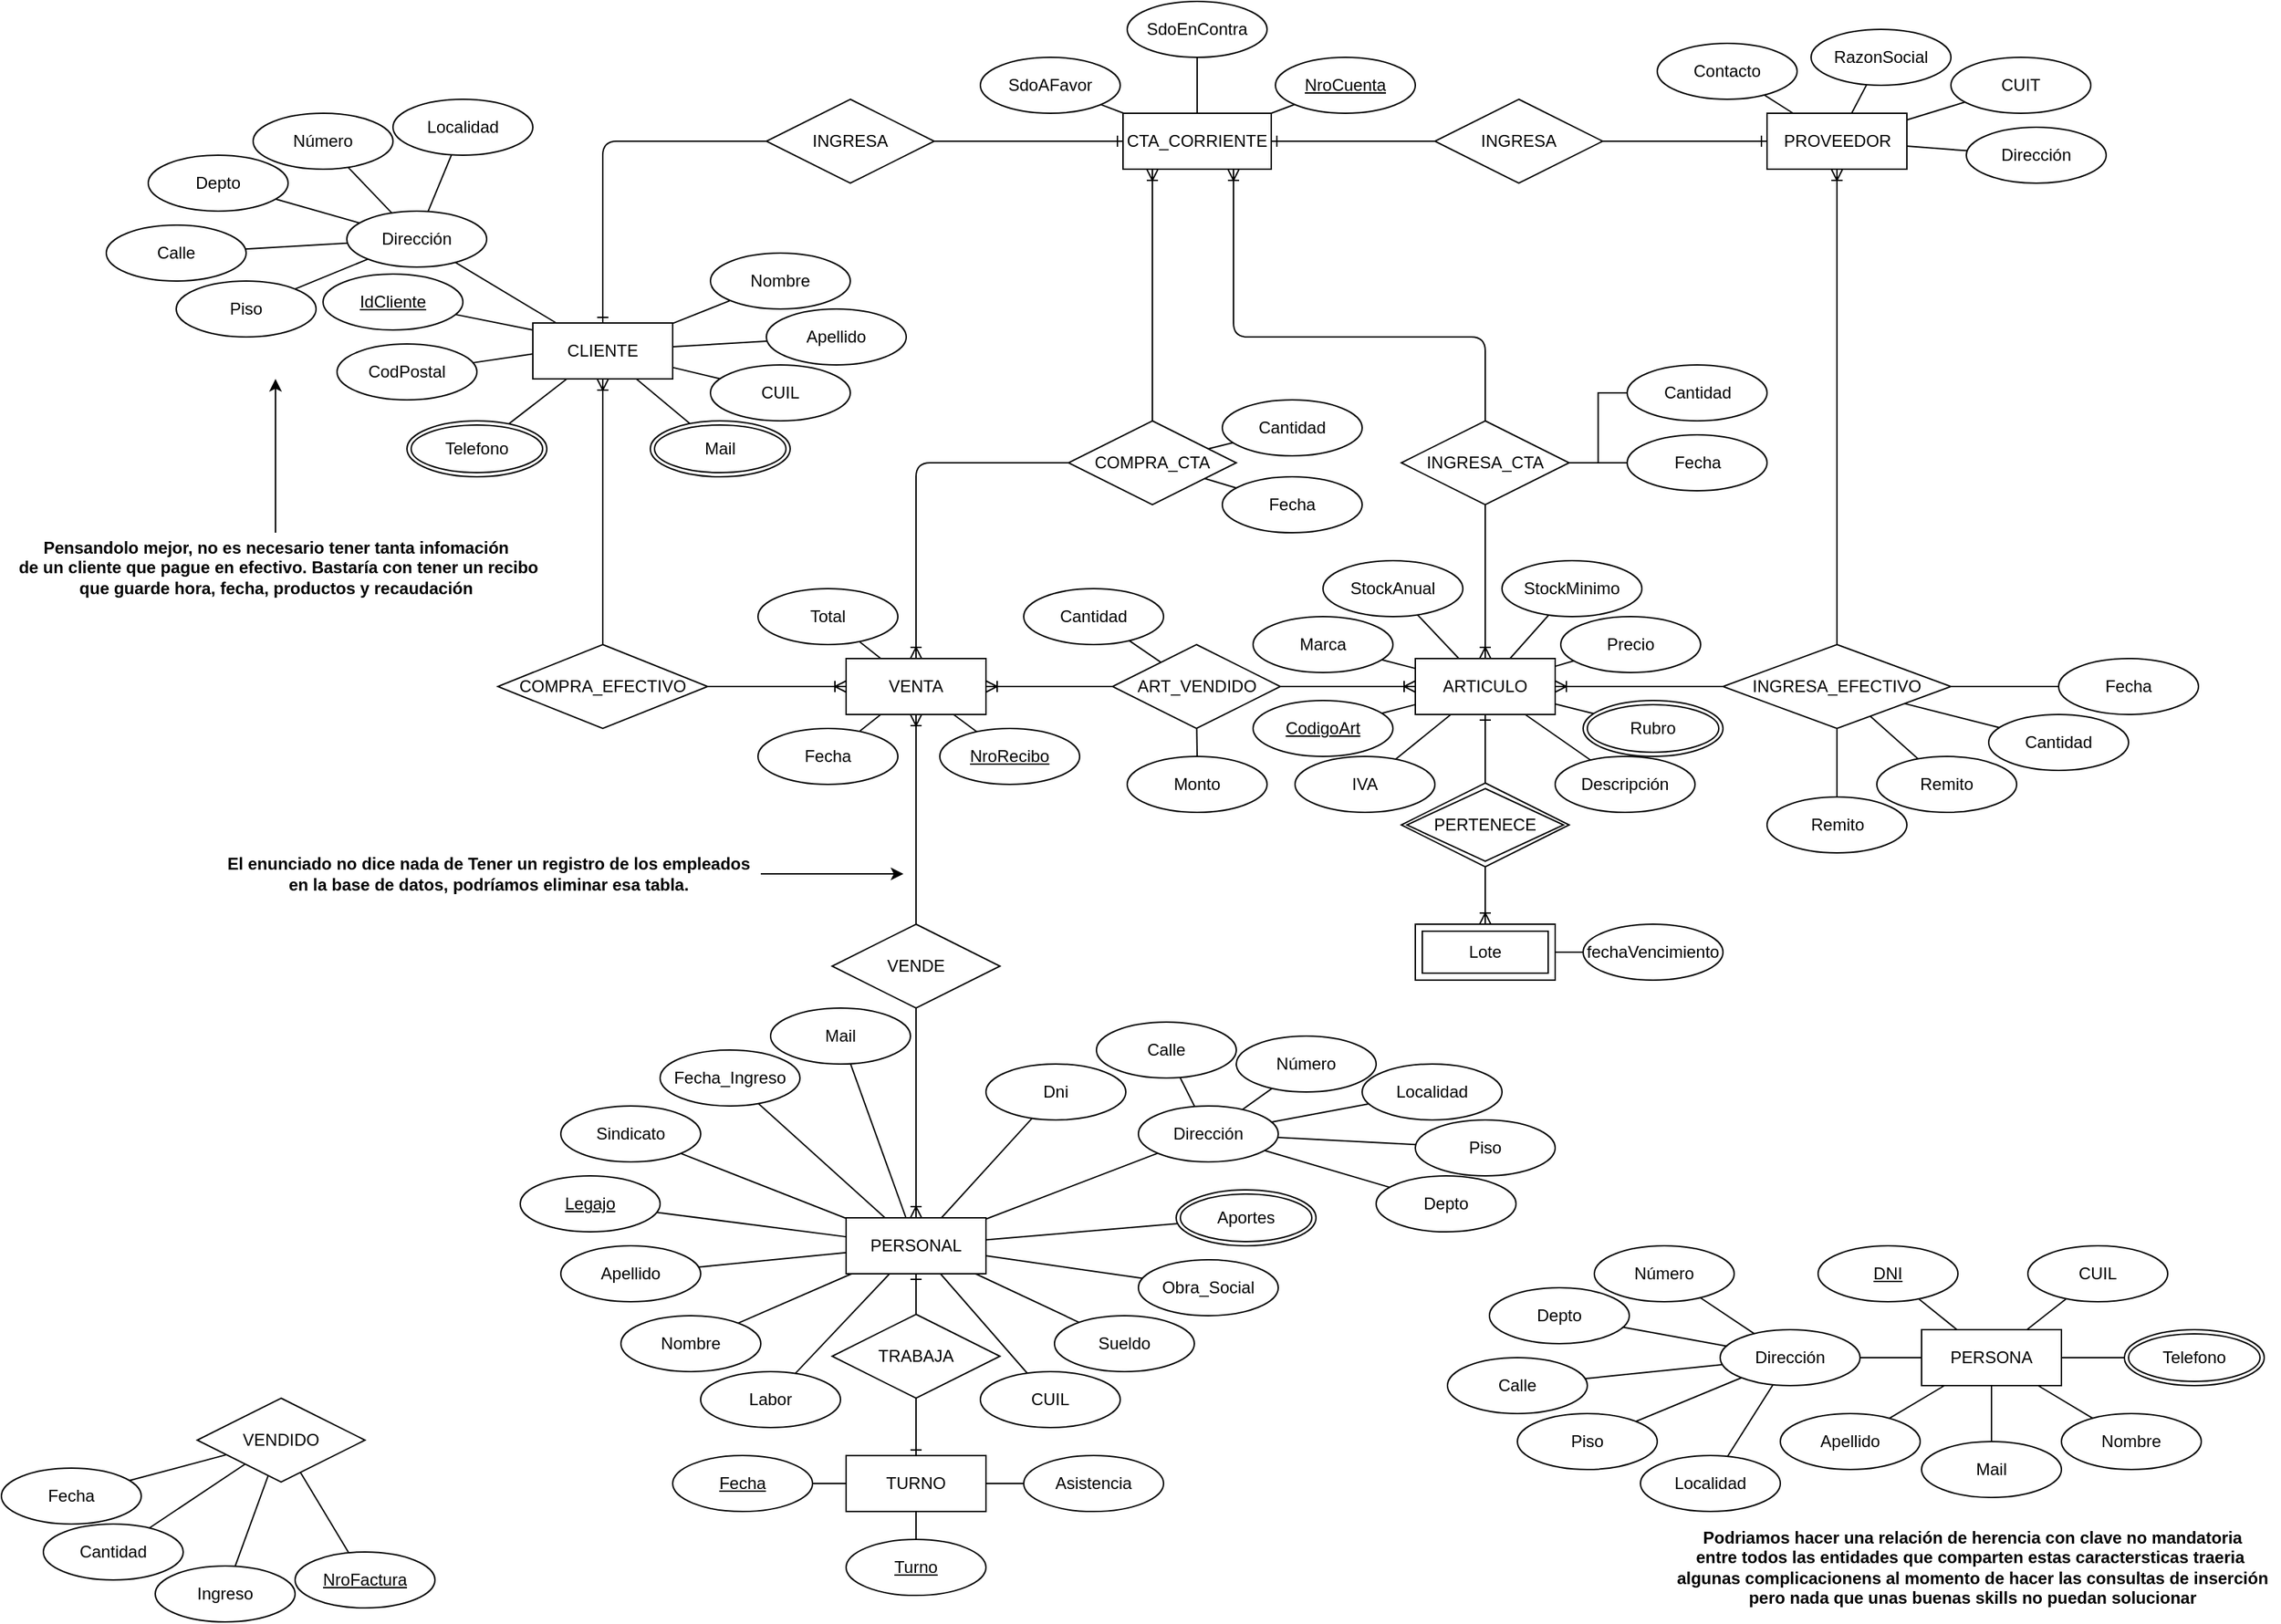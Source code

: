 <mxfile version="13.9.9" type="device"><diagram id="IKvTLIT1SMnnKDI4ttd6" name="Página-1"><mxGraphModel dx="1243" dy="550" grid="1" gridSize="10" guides="1" tooltips="1" connect="1" arrows="1" fold="1" page="1" pageScale="1" pageWidth="827" pageHeight="1169" math="0" shadow="0"><root><mxCell id="0"/><mxCell id="1" parent="0"/><mxCell id="7Wxue414YiF6gyP_fvTq-1" value="ARTICULO" style="whiteSpace=wrap;html=1;align=center;" parent="1" vertex="1"><mxGeometry x="1036" y="480" width="100" height="40" as="geometry"/></mxCell><mxCell id="7Wxue414YiF6gyP_fvTq-2" value="CLIENTE" style="whiteSpace=wrap;html=1;align=center;" parent="1" vertex="1"><mxGeometry x="405" y="240" width="100" height="40" as="geometry"/></mxCell><mxCell id="7Wxue414YiF6gyP_fvTq-3" value="PROVEEDOR" style="whiteSpace=wrap;html=1;align=center;" parent="1" vertex="1"><mxGeometry x="1287.5" y="90" width="100" height="40" as="geometry"/></mxCell><mxCell id="7Wxue414YiF6gyP_fvTq-4" value="PERSONAL" style="whiteSpace=wrap;html=1;align=center;" parent="1" vertex="1"><mxGeometry x="629" y="880" width="100" height="40" as="geometry"/></mxCell><mxCell id="7Wxue414YiF6gyP_fvTq-5" value="CTA_CORRIENTE" style="whiteSpace=wrap;html=1;align=center;" parent="1" vertex="1"><mxGeometry x="827" y="90" width="106" height="40" as="geometry"/></mxCell><mxCell id="7Wxue414YiF6gyP_fvTq-6" value="VENDIDO" style="shape=rhombus;perimeter=rhombusPerimeter;whiteSpace=wrap;html=1;align=center;" parent="1" vertex="1"><mxGeometry x="165" y="1009" width="120" height="60" as="geometry"/></mxCell><mxCell id="7Wxue414YiF6gyP_fvTq-7" value="INGRESA_EFECTIVO" style="shape=rhombus;perimeter=rhombusPerimeter;whiteSpace=wrap;html=1;align=center;" parent="1" vertex="1"><mxGeometry x="1256" y="470" width="163" height="60" as="geometry"/></mxCell><mxCell id="7Wxue414YiF6gyP_fvTq-8" value="Legajo" style="ellipse;whiteSpace=wrap;html=1;align=center;fontStyle=4;" parent="1" vertex="1"><mxGeometry x="396" y="850" width="100" height="40" as="geometry"/></mxCell><mxCell id="7Wxue414YiF6gyP_fvTq-9" value="" style="endArrow=none;html=1;rounded=0;" parent="1" source="7Wxue414YiF6gyP_fvTq-8" target="7Wxue414YiF6gyP_fvTq-4" edge="1"><mxGeometry relative="1" as="geometry"><mxPoint x="698" y="860" as="sourcePoint"/><mxPoint x="878" y="850" as="targetPoint"/></mxGeometry></mxCell><mxCell id="7Wxue414YiF6gyP_fvTq-10" value="Apellido" style="ellipse;whiteSpace=wrap;html=1;align=center;" parent="1" vertex="1"><mxGeometry x="425" y="900" width="100" height="40" as="geometry"/></mxCell><mxCell id="7Wxue414YiF6gyP_fvTq-11" value="Nombre" style="ellipse;whiteSpace=wrap;html=1;align=center;" parent="1" vertex="1"><mxGeometry x="468" y="950" width="100" height="40" as="geometry"/></mxCell><mxCell id="7Wxue414YiF6gyP_fvTq-12" value="Sueldo" style="ellipse;whiteSpace=wrap;html=1;align=center;" parent="1" vertex="1"><mxGeometry x="778" y="950" width="100" height="40" as="geometry"/></mxCell><mxCell id="7Wxue414YiF6gyP_fvTq-13" value="Obra_Social" style="ellipse;whiteSpace=wrap;html=1;align=center;" parent="1" vertex="1"><mxGeometry x="838" y="910" width="100" height="40" as="geometry"/></mxCell><mxCell id="7Wxue414YiF6gyP_fvTq-14" value="" style="endArrow=none;html=1;rounded=0;" parent="1" source="7Wxue414YiF6gyP_fvTq-4" target="7Wxue414YiF6gyP_fvTq-13" edge="1"><mxGeometry relative="1" as="geometry"><mxPoint x="802" y="900" as="sourcePoint"/><mxPoint x="948" y="810" as="targetPoint"/></mxGeometry></mxCell><mxCell id="7Wxue414YiF6gyP_fvTq-15" value="" style="endArrow=none;html=1;rounded=0;" parent="1" source="7Wxue414YiF6gyP_fvTq-4" target="7Wxue414YiF6gyP_fvTq-12" edge="1"><mxGeometry relative="1" as="geometry"><mxPoint x="794" y="920" as="sourcePoint"/><mxPoint x="858" y="910" as="targetPoint"/></mxGeometry></mxCell><mxCell id="7Wxue414YiF6gyP_fvTq-16" value="" style="endArrow=none;html=1;rounded=0;" parent="1" source="7Wxue414YiF6gyP_fvTq-4" target="7Wxue414YiF6gyP_fvTq-11" edge="1"><mxGeometry relative="1" as="geometry"><mxPoint x="730.667" y="930" as="sourcePoint"/><mxPoint x="777.413" y="954.179" as="targetPoint"/></mxGeometry></mxCell><mxCell id="7Wxue414YiF6gyP_fvTq-17" value="" style="endArrow=none;html=1;rounded=0;" parent="1" source="7Wxue414YiF6gyP_fvTq-4" target="7Wxue414YiF6gyP_fvTq-10" edge="1"><mxGeometry relative="1" as="geometry"><mxPoint x="692" y="930" as="sourcePoint"/><mxPoint x="692" y="980" as="targetPoint"/></mxGeometry></mxCell><mxCell id="7Wxue414YiF6gyP_fvTq-18" value="CUIL" style="ellipse;whiteSpace=wrap;html=1;align=center;" parent="1" vertex="1"><mxGeometry x="725" y="990" width="100" height="40" as="geometry"/></mxCell><mxCell id="7Wxue414YiF6gyP_fvTq-19" value="" style="endArrow=none;html=1;rounded=0;" parent="1" source="7Wxue414YiF6gyP_fvTq-4" target="7Wxue414YiF6gyP_fvTq-18" edge="1"><mxGeometry relative="1" as="geometry"><mxPoint x="764.444" y="920" as="sourcePoint"/><mxPoint x="727.596" y="980.372" as="targetPoint"/></mxGeometry></mxCell><mxCell id="7Wxue414YiF6gyP_fvTq-22" value="" style="endArrow=none;html=1;rounded=0;" parent="1" source="7Wxue414YiF6gyP_fvTq-27" target="7Wxue414YiF6gyP_fvTq-4" edge="1"><mxGeometry relative="1" as="geometry"><mxPoint x="821.793" y="846.293" as="sourcePoint"/><mxPoint x="797.818" y="880" as="targetPoint"/></mxGeometry></mxCell><mxCell id="7Wxue414YiF6gyP_fvTq-23" value="Sindicato" style="ellipse;whiteSpace=wrap;html=1;align=center;" parent="1" vertex="1"><mxGeometry x="425" y="800" width="100" height="40" as="geometry"/></mxCell><mxCell id="7Wxue414YiF6gyP_fvTq-24" value="" style="endArrow=none;html=1;rounded=0;" parent="1" source="7Wxue414YiF6gyP_fvTq-23" target="7Wxue414YiF6gyP_fvTq-4" edge="1"><mxGeometry relative="1" as="geometry"><mxPoint x="598" y="910" as="sourcePoint"/><mxPoint x="642" y="910" as="targetPoint"/></mxGeometry></mxCell><mxCell id="7Wxue414YiF6gyP_fvTq-25" value="Labor" style="ellipse;whiteSpace=wrap;html=1;align=center;" parent="1" vertex="1"><mxGeometry x="525" y="990" width="100" height="40" as="geometry"/></mxCell><mxCell id="7Wxue414YiF6gyP_fvTq-26" value="" style="endArrow=none;html=1;rounded=0;" parent="1" source="7Wxue414YiF6gyP_fvTq-4" target="7Wxue414YiF6gyP_fvTq-25" edge="1"><mxGeometry relative="1" as="geometry"><mxPoint x="660.444" y="930" as="sourcePoint"/><mxPoint x="564.804" y="990.617" as="targetPoint"/></mxGeometry></mxCell><mxCell id="7Wxue414YiF6gyP_fvTq-27" value="Aportes" style="ellipse;shape=doubleEllipse;margin=3;whiteSpace=wrap;html=1;align=center;" parent="1" vertex="1"><mxGeometry x="865" y="860" width="100" height="40" as="geometry"/></mxCell><mxCell id="7Wxue414YiF6gyP_fvTq-28" value="Fecha_Ingreso" style="ellipse;whiteSpace=wrap;html=1;align=center;" parent="1" vertex="1"><mxGeometry x="496" y="760" width="100" height="40" as="geometry"/></mxCell><mxCell id="7Wxue414YiF6gyP_fvTq-29" value="" style="endArrow=none;html=1;rounded=0;" parent="1" source="7Wxue414YiF6gyP_fvTq-4" target="7Wxue414YiF6gyP_fvTq-28" edge="1"><mxGeometry relative="1" as="geometry"><mxPoint x="672.545" y="930" as="sourcePoint"/><mxPoint x="603.13" y="1001.361" as="targetPoint"/></mxGeometry></mxCell><mxCell id="7Wxue414YiF6gyP_fvTq-30" value="Dirección" style="ellipse;whiteSpace=wrap;html=1;align=center;" parent="1" vertex="1"><mxGeometry x="838" y="800" width="100" height="40" as="geometry"/></mxCell><mxCell id="7Wxue414YiF6gyP_fvTq-31" value="" style="endArrow=none;html=1;rounded=0;" parent="1" source="7Wxue414YiF6gyP_fvTq-30" target="7Wxue414YiF6gyP_fvTq-4" edge="1"><mxGeometry relative="1" as="geometry"><mxPoint x="875.227" y="901.904" as="sourcePoint"/><mxPoint x="742" y="907.854" as="targetPoint"/></mxGeometry></mxCell><mxCell id="7Wxue414YiF6gyP_fvTq-32" style="edgeStyle=orthogonalEdgeStyle;rounded=0;orthogonalLoop=1;jettySize=auto;html=1;exitX=0.5;exitY=1;exitDx=0;exitDy=0;" parent="1" source="7Wxue414YiF6gyP_fvTq-27" target="7Wxue414YiF6gyP_fvTq-27" edge="1"><mxGeometry relative="1" as="geometry"/></mxCell><mxCell id="7Wxue414YiF6gyP_fvTq-33" value="Número" style="ellipse;whiteSpace=wrap;html=1;align=center;" parent="1" vertex="1"><mxGeometry x="908" y="750" width="100" height="40" as="geometry"/></mxCell><mxCell id="7Wxue414YiF6gyP_fvTq-34" value="Localidad" style="ellipse;whiteSpace=wrap;html=1;align=center;" parent="1" vertex="1"><mxGeometry x="998" y="770" width="100" height="40" as="geometry"/></mxCell><mxCell id="7Wxue414YiF6gyP_fvTq-35" value="Calle" style="ellipse;whiteSpace=wrap;html=1;align=center;" parent="1" vertex="1"><mxGeometry x="808" y="740" width="100" height="40" as="geometry"/></mxCell><mxCell id="7Wxue414YiF6gyP_fvTq-36" value="Depto" style="ellipse;whiteSpace=wrap;html=1;align=center;" parent="1" vertex="1"><mxGeometry x="1008" y="850" width="100" height="40" as="geometry"/></mxCell><mxCell id="7Wxue414YiF6gyP_fvTq-37" value="Piso" style="ellipse;whiteSpace=wrap;html=1;align=center;" parent="1" vertex="1"><mxGeometry x="1036" y="810" width="100" height="40" as="geometry"/></mxCell><mxCell id="7Wxue414YiF6gyP_fvTq-38" value="" style="endArrow=none;html=1;rounded=0;" parent="1" source="7Wxue414YiF6gyP_fvTq-30" target="7Wxue414YiF6gyP_fvTq-35" edge="1"><mxGeometry relative="1" as="geometry"><mxPoint x="861.958" y="843.862" as="sourcePoint"/><mxPoint x="742" y="890.583" as="targetPoint"/></mxGeometry></mxCell><mxCell id="7Wxue414YiF6gyP_fvTq-39" value="" style="endArrow=none;html=1;rounded=0;" parent="1" source="7Wxue414YiF6gyP_fvTq-33" target="7Wxue414YiF6gyP_fvTq-30" edge="1"><mxGeometry relative="1" as="geometry"><mxPoint x="871.958" y="853.862" as="sourcePoint"/><mxPoint x="752" y="900.583" as="targetPoint"/></mxGeometry></mxCell><mxCell id="7Wxue414YiF6gyP_fvTq-40" value="" style="endArrow=none;html=1;rounded=0;" parent="1" source="7Wxue414YiF6gyP_fvTq-34" target="7Wxue414YiF6gyP_fvTq-30" edge="1"><mxGeometry relative="1" as="geometry"><mxPoint x="999.801" y="798.551" as="sourcePoint"/><mxPoint x="762" y="910.583" as="targetPoint"/></mxGeometry></mxCell><mxCell id="7Wxue414YiF6gyP_fvTq-41" value="" style="endArrow=none;html=1;rounded=0;" parent="1" source="7Wxue414YiF6gyP_fvTq-37" target="7Wxue414YiF6gyP_fvTq-30" edge="1"><mxGeometry relative="1" as="geometry"><mxPoint x="891.958" y="873.862" as="sourcePoint"/><mxPoint x="772" y="920.583" as="targetPoint"/></mxGeometry></mxCell><mxCell id="7Wxue414YiF6gyP_fvTq-42" value="" style="endArrow=none;html=1;rounded=0;" parent="1" source="7Wxue414YiF6gyP_fvTq-36" target="7Wxue414YiF6gyP_fvTq-30" edge="1"><mxGeometry relative="1" as="geometry"><mxPoint x="901.958" y="883.862" as="sourcePoint"/><mxPoint x="782" y="930.583" as="targetPoint"/></mxGeometry></mxCell><mxCell id="7Wxue414YiF6gyP_fvTq-43" value="IdCliente" style="ellipse;whiteSpace=wrap;html=1;align=center;fontStyle=4;" parent="1" vertex="1"><mxGeometry x="255" y="205" width="100" height="40" as="geometry"/></mxCell><mxCell id="7Wxue414YiF6gyP_fvTq-44" value="CUIL" style="ellipse;whiteSpace=wrap;html=1;align=center;" parent="1" vertex="1"><mxGeometry x="532" y="270" width="100" height="40" as="geometry"/></mxCell><mxCell id="7Wxue414YiF6gyP_fvTq-45" value="Nombre" style="ellipse;whiteSpace=wrap;html=1;align=center;" parent="1" vertex="1"><mxGeometry x="532" y="190" width="100" height="40" as="geometry"/></mxCell><mxCell id="7Wxue414YiF6gyP_fvTq-46" value="Apellido" style="ellipse;whiteSpace=wrap;html=1;align=center;" parent="1" vertex="1"><mxGeometry x="572" y="230" width="100" height="40" as="geometry"/></mxCell><mxCell id="7Wxue414YiF6gyP_fvTq-47" value="Dirección" style="ellipse;whiteSpace=wrap;html=1;align=center;" parent="1" vertex="1"><mxGeometry x="1254" y="960" width="100" height="40" as="geometry"/></mxCell><mxCell id="7Wxue414YiF6gyP_fvTq-48" value="CodPostal" style="ellipse;whiteSpace=wrap;html=1;align=center;" parent="1" vertex="1"><mxGeometry x="265" y="255" width="100" height="40" as="geometry"/></mxCell><mxCell id="7Wxue414YiF6gyP_fvTq-50" value="Telefono" style="ellipse;shape=doubleEllipse;margin=3;whiteSpace=wrap;html=1;align=center;" parent="1" vertex="1"><mxGeometry x="315" y="310" width="100" height="40" as="geometry"/></mxCell><mxCell id="7Wxue414YiF6gyP_fvTq-51" value="Mail" style="ellipse;shape=doubleEllipse;margin=3;whiteSpace=wrap;html=1;align=center;" parent="1" vertex="1"><mxGeometry x="489" y="310" width="100" height="40" as="geometry"/></mxCell><mxCell id="7Wxue414YiF6gyP_fvTq-52" value="Calle" style="ellipse;whiteSpace=wrap;html=1;align=center;" parent="1" vertex="1"><mxGeometry x="1059" y="980" width="100" height="40" as="geometry"/></mxCell><mxCell id="7Wxue414YiF6gyP_fvTq-53" value="Número" style="ellipse;whiteSpace=wrap;html=1;align=center;" parent="1" vertex="1"><mxGeometry x="1164" y="900" width="100" height="40" as="geometry"/></mxCell><mxCell id="7Wxue414YiF6gyP_fvTq-54" value="Localidad" style="ellipse;whiteSpace=wrap;html=1;align=center;" parent="1" vertex="1"><mxGeometry x="1197" y="1050" width="100" height="40" as="geometry"/></mxCell><mxCell id="7Wxue414YiF6gyP_fvTq-55" value="Piso" style="ellipse;whiteSpace=wrap;html=1;align=center;" parent="1" vertex="1"><mxGeometry x="1109" y="1020" width="100" height="40" as="geometry"/></mxCell><mxCell id="7Wxue414YiF6gyP_fvTq-56" value="Depto" style="ellipse;whiteSpace=wrap;html=1;align=center;" parent="1" vertex="1"><mxGeometry x="1089" y="930" width="100" height="40" as="geometry"/></mxCell><mxCell id="7Wxue414YiF6gyP_fvTq-58" value="" style="endArrow=none;html=1;rounded=0;" parent="1" source="7Wxue414YiF6gyP_fvTq-47" target="7Wxue414YiF6gyP_fvTq-54" edge="1"><mxGeometry relative="1" as="geometry"><mxPoint x="1150.306" y="1109.999" as="sourcePoint"/><mxPoint x="1277.69" y="1157.688" as="targetPoint"/></mxGeometry></mxCell><mxCell id="7Wxue414YiF6gyP_fvTq-59" value="" style="endArrow=none;html=1;rounded=0;" parent="1" source="7Wxue414YiF6gyP_fvTq-53" target="7Wxue414YiF6gyP_fvTq-47" edge="1"><mxGeometry relative="1" as="geometry"><mxPoint x="1316.796" y="970.031" as="sourcePoint"/><mxPoint x="1321.148" y="939.967" as="targetPoint"/></mxGeometry></mxCell><mxCell id="7Wxue414YiF6gyP_fvTq-60" value="" style="endArrow=none;html=1;rounded=0;" parent="1" source="7Wxue414YiF6gyP_fvTq-56" target="7Wxue414YiF6gyP_fvTq-47" edge="1"><mxGeometry relative="1" as="geometry"><mxPoint x="1250.023" y="947.078" as="sourcePoint"/><mxPoint x="1288.275" y="972.85" as="targetPoint"/></mxGeometry></mxCell><mxCell id="7Wxue414YiF6gyP_fvTq-61" value="" style="endArrow=none;html=1;rounded=0;" parent="1" source="7Wxue414YiF6gyP_fvTq-52" target="7Wxue414YiF6gyP_fvTq-47" edge="1"><mxGeometry relative="1" as="geometry"><mxPoint x="1194.746" y="968.073" as="sourcePoint"/><mxPoint x="1268.482" y="981.724" as="targetPoint"/></mxGeometry></mxCell><mxCell id="7Wxue414YiF6gyP_fvTq-62" value="" style="endArrow=none;html=1;rounded=0;" parent="1" source="7Wxue414YiF6gyP_fvTq-55" target="7Wxue414YiF6gyP_fvTq-47" edge="1"><mxGeometry relative="1" as="geometry"><mxPoint x="1228.239" y="996.524" as="sourcePoint"/><mxPoint x="1264.836" y="993.642" as="targetPoint"/></mxGeometry></mxCell><mxCell id="7Wxue414YiF6gyP_fvTq-63" value="" style="endArrow=none;html=1;rounded=0;" parent="1" source="7Wxue414YiF6gyP_fvTq-47" target="7Wxue414YiF6gyP_fvTq-84" edge="1"><mxGeometry relative="1" as="geometry"><mxPoint x="1562" y="970" as="sourcePoint"/><mxPoint x="1322" y="1080" as="targetPoint"/></mxGeometry></mxCell><mxCell id="7Wxue414YiF6gyP_fvTq-64" value="" style="endArrow=none;html=1;rounded=0;" parent="1" source="7Wxue414YiF6gyP_fvTq-43" edge="1"><mxGeometry relative="1" as="geometry"><mxPoint x="364.24" y="192.493" as="sourcePoint"/><mxPoint x="405" y="245" as="targetPoint"/></mxGeometry></mxCell><mxCell id="7Wxue414YiF6gyP_fvTq-65" value="" style="endArrow=none;html=1;rounded=0;" parent="1" source="7Wxue414YiF6gyP_fvTq-48" edge="1"><mxGeometry relative="1" as="geometry"><mxPoint x="364.447" y="257.967" as="sourcePoint"/><mxPoint x="405" y="262.143" as="targetPoint"/></mxGeometry></mxCell><mxCell id="7Wxue414YiF6gyP_fvTq-66" value="" style="endArrow=none;html=1;rounded=0;" parent="1" source="7Wxue414YiF6gyP_fvTq-50" target="7Wxue414YiF6gyP_fvTq-2" edge="1"><mxGeometry relative="1" as="geometry"><mxPoint x="387.739" y="289.62" as="sourcePoint"/><mxPoint x="415" y="282.5" as="targetPoint"/></mxGeometry></mxCell><mxCell id="7Wxue414YiF6gyP_fvTq-67" value="" style="endArrow=none;html=1;rounded=0;" parent="1" source="7Wxue414YiF6gyP_fvTq-51" target="7Wxue414YiF6gyP_fvTq-2" edge="1"><mxGeometry relative="1" as="geometry"><mxPoint x="405.745" y="321.803" as="sourcePoint"/><mxPoint x="442.143" y="290" as="targetPoint"/></mxGeometry></mxCell><mxCell id="7Wxue414YiF6gyP_fvTq-69" value="" style="endArrow=none;html=1;rounded=0;" parent="1" source="7Wxue414YiF6gyP_fvTq-44" target="7Wxue414YiF6gyP_fvTq-2" edge="1"><mxGeometry relative="1" as="geometry"><mxPoint x="527.363" y="321.97" as="sourcePoint"/><mxPoint x="489" y="290" as="targetPoint"/></mxGeometry></mxCell><mxCell id="7Wxue414YiF6gyP_fvTq-70" value="" style="endArrow=none;html=1;rounded=0;" parent="1" source="7Wxue414YiF6gyP_fvTq-46" target="7Wxue414YiF6gyP_fvTq-2" edge="1"><mxGeometry relative="1" as="geometry"><mxPoint x="548.831" y="289.909" as="sourcePoint"/><mxPoint x="515" y="281.811" as="targetPoint"/></mxGeometry></mxCell><mxCell id="7Wxue414YiF6gyP_fvTq-71" value="" style="endArrow=none;html=1;rounded=0;" parent="1" source="7Wxue414YiF6gyP_fvTq-45" target="7Wxue414YiF6gyP_fvTq-2" edge="1"><mxGeometry relative="1" as="geometry"><mxPoint x="582.55" y="262.959" as="sourcePoint"/><mxPoint x="515" y="267.006" as="targetPoint"/></mxGeometry></mxCell><mxCell id="7Wxue414YiF6gyP_fvTq-72" value="Fecha" style="ellipse;whiteSpace=wrap;html=1;align=center;" parent="1" vertex="1"><mxGeometry x="25" y="1059" width="100" height="40" as="geometry"/></mxCell><mxCell id="7Wxue414YiF6gyP_fvTq-74" value="Cantidad" style="ellipse;whiteSpace=wrap;html=1;align=center;" parent="1" vertex="1"><mxGeometry x="55" y="1099" width="100" height="40" as="geometry"/></mxCell><mxCell id="7Wxue414YiF6gyP_fvTq-75" value="Ingreso" style="ellipse;whiteSpace=wrap;html=1;align=center;" parent="1" vertex="1"><mxGeometry x="135" y="1129" width="100" height="40" as="geometry"/></mxCell><mxCell id="7Wxue414YiF6gyP_fvTq-76" value="" style="endArrow=none;html=1;rounded=0;" parent="1" source="7Wxue414YiF6gyP_fvTq-72" target="7Wxue414YiF6gyP_fvTq-6" edge="1"><mxGeometry relative="1" as="geometry"><mxPoint x="175.745" y="960.803" as="sourcePoint"/><mxPoint x="212.143" y="929" as="targetPoint"/></mxGeometry></mxCell><mxCell id="7Wxue414YiF6gyP_fvTq-77" value="" style="endArrow=none;html=1;rounded=0;" parent="1" source="7Wxue414YiF6gyP_fvTq-74" target="7Wxue414YiF6gyP_fvTq-6" edge="1"><mxGeometry relative="1" as="geometry"><mxPoint x="126.748" y="1077.994" as="sourcePoint"/><mxPoint x="195.87" y="1059.435" as="targetPoint"/></mxGeometry></mxCell><mxCell id="7Wxue414YiF6gyP_fvTq-78" value="" style="endArrow=none;html=1;rounded=0;" parent="1" source="7Wxue414YiF6gyP_fvTq-75" target="7Wxue414YiF6gyP_fvTq-6" edge="1"><mxGeometry relative="1" as="geometry"><mxPoint x="140.927" y="1111.899" as="sourcePoint"/><mxPoint x="209.286" y="1066.143" as="targetPoint"/></mxGeometry></mxCell><mxCell id="7Wxue414YiF6gyP_fvTq-80" value="" style="endArrow=none;html=1;rounded=0;" parent="1" source="7Wxue414YiF6gyP_fvTq-81" target="7Wxue414YiF6gyP_fvTq-6" edge="1"><mxGeometry relative="1" as="geometry"><mxPoint x="273.235" y="1119.562" as="sourcePoint"/><mxPoint x="225.769" y="1074.385" as="targetPoint"/></mxGeometry></mxCell><mxCell id="7Wxue414YiF6gyP_fvTq-81" value="NroFactura" style="ellipse;whiteSpace=wrap;html=1;align=center;fontStyle=4;" parent="1" vertex="1"><mxGeometry x="235" y="1119" width="100" height="40" as="geometry"/></mxCell><mxCell id="7Wxue414YiF6gyP_fvTq-83" value="VENTA" style="whiteSpace=wrap;html=1;align=center;" parent="1" vertex="1"><mxGeometry x="629" y="480" width="100" height="40" as="geometry"/></mxCell><mxCell id="7Wxue414YiF6gyP_fvTq-84" value="PERSONA" style="whiteSpace=wrap;html=1;align=center;" parent="1" vertex="1"><mxGeometry x="1398" y="960" width="100" height="40" as="geometry"/></mxCell><mxCell id="7Wxue414YiF6gyP_fvTq-95" value="Dirección" style="ellipse;whiteSpace=wrap;html=1;align=center;" parent="1" vertex="1"><mxGeometry x="272" y="160" width="100" height="40" as="geometry"/></mxCell><mxCell id="7Wxue414YiF6gyP_fvTq-96" value="Calle" style="ellipse;whiteSpace=wrap;html=1;align=center;" parent="1" vertex="1"><mxGeometry x="100" y="170" width="100" height="40" as="geometry"/></mxCell><mxCell id="7Wxue414YiF6gyP_fvTq-97" value="Número" style="ellipse;whiteSpace=wrap;html=1;align=center;" parent="1" vertex="1"><mxGeometry x="205" y="90" width="100" height="40" as="geometry"/></mxCell><mxCell id="7Wxue414YiF6gyP_fvTq-98" value="Localidad" style="ellipse;whiteSpace=wrap;html=1;align=center;" parent="1" vertex="1"><mxGeometry x="305" y="80" width="100" height="40" as="geometry"/></mxCell><mxCell id="7Wxue414YiF6gyP_fvTq-99" value="Piso" style="ellipse;whiteSpace=wrap;html=1;align=center;" parent="1" vertex="1"><mxGeometry x="150" y="210" width="100" height="40" as="geometry"/></mxCell><mxCell id="7Wxue414YiF6gyP_fvTq-100" value="Depto" style="ellipse;whiteSpace=wrap;html=1;align=center;" parent="1" vertex="1"><mxGeometry x="130" y="120" width="100" height="40" as="geometry"/></mxCell><mxCell id="7Wxue414YiF6gyP_fvTq-101" value="" style="endArrow=none;html=1;rounded=0;" parent="1" source="7Wxue414YiF6gyP_fvTq-95" target="7Wxue414YiF6gyP_fvTq-98" edge="1"><mxGeometry relative="1" as="geometry"><mxPoint x="191.306" y="299.999" as="sourcePoint"/><mxPoint x="318.69" y="347.688" as="targetPoint"/></mxGeometry></mxCell><mxCell id="7Wxue414YiF6gyP_fvTq-102" value="" style="endArrow=none;html=1;rounded=0;" parent="1" source="7Wxue414YiF6gyP_fvTq-97" target="7Wxue414YiF6gyP_fvTq-95" edge="1"><mxGeometry relative="1" as="geometry"><mxPoint x="357.796" y="160.031" as="sourcePoint"/><mxPoint x="362.148" y="129.967" as="targetPoint"/></mxGeometry></mxCell><mxCell id="7Wxue414YiF6gyP_fvTq-103" value="" style="endArrow=none;html=1;rounded=0;" parent="1" source="7Wxue414YiF6gyP_fvTq-100" target="7Wxue414YiF6gyP_fvTq-95" edge="1"><mxGeometry relative="1" as="geometry"><mxPoint x="291.023" y="137.078" as="sourcePoint"/><mxPoint x="329.275" y="162.85" as="targetPoint"/></mxGeometry></mxCell><mxCell id="7Wxue414YiF6gyP_fvTq-104" value="" style="endArrow=none;html=1;rounded=0;" parent="1" source="7Wxue414YiF6gyP_fvTq-96" target="7Wxue414YiF6gyP_fvTq-95" edge="1"><mxGeometry relative="1" as="geometry"><mxPoint x="235.746" y="158.073" as="sourcePoint"/><mxPoint x="309.482" y="171.724" as="targetPoint"/></mxGeometry></mxCell><mxCell id="7Wxue414YiF6gyP_fvTq-105" value="" style="endArrow=none;html=1;rounded=0;" parent="1" source="7Wxue414YiF6gyP_fvTq-99" target="7Wxue414YiF6gyP_fvTq-95" edge="1"><mxGeometry relative="1" as="geometry"><mxPoint x="269.239" y="186.524" as="sourcePoint"/><mxPoint x="305.836" y="183.642" as="targetPoint"/></mxGeometry></mxCell><mxCell id="7Wxue414YiF6gyP_fvTq-106" value="" style="endArrow=none;html=1;rounded=0;" parent="1" source="7Wxue414YiF6gyP_fvTq-95" target="7Wxue414YiF6gyP_fvTq-2" edge="1"><mxGeometry relative="1" as="geometry"><mxPoint x="359.721" y="243.944" as="sourcePoint"/><mxPoint x="415" y="255" as="targetPoint"/></mxGeometry></mxCell><mxCell id="7Wxue414YiF6gyP_fvTq-107" value="ART_VENDIDO" style="shape=rhombus;perimeter=rhombusPerimeter;whiteSpace=wrap;html=1;align=center;" parent="1" vertex="1"><mxGeometry x="819.5" y="470" width="120" height="60" as="geometry"/></mxCell><mxCell id="7Wxue414YiF6gyP_fvTq-108" value="" style="edgeStyle=entityRelationEdgeStyle;fontSize=12;html=1;endArrow=ERoneToMany;" parent="1" source="7Wxue414YiF6gyP_fvTq-107" target="7Wxue414YiF6gyP_fvTq-1" edge="1"><mxGeometry width="100" height="100" relative="1" as="geometry"><mxPoint x="606" y="451" as="sourcePoint"/><mxPoint x="856" y="551" as="targetPoint"/></mxGeometry></mxCell><mxCell id="7Wxue414YiF6gyP_fvTq-110" value="COMPRA_EFECTIVO" style="shape=rhombus;perimeter=rhombusPerimeter;whiteSpace=wrap;html=1;align=center;" parent="1" vertex="1"><mxGeometry x="380" y="470" width="150" height="60" as="geometry"/></mxCell><mxCell id="7Wxue414YiF6gyP_fvTq-111" value="" style="edgeStyle=entityRelationEdgeStyle;fontSize=12;html=1;endArrow=ERoneToMany;" parent="1" source="7Wxue414YiF6gyP_fvTq-107" target="7Wxue414YiF6gyP_fvTq-83" edge="1"><mxGeometry width="100" height="100" relative="1" as="geometry"><mxPoint x="748" y="540" as="sourcePoint"/><mxPoint x="802" y="540" as="targetPoint"/></mxGeometry></mxCell><mxCell id="7Wxue414YiF6gyP_fvTq-112" value="" style="fontSize=12;html=1;endArrow=ERoneToMany;" parent="1" source="7Wxue414YiF6gyP_fvTq-110" target="7Wxue414YiF6gyP_fvTq-2" edge="1"><mxGeometry width="100" height="100" relative="1" as="geometry"><mxPoint x="846" y="519" as="sourcePoint"/><mxPoint x="900" y="519" as="targetPoint"/></mxGeometry></mxCell><mxCell id="7Wxue414YiF6gyP_fvTq-113" value="" style="fontSize=12;html=1;endArrow=ERoneToMany;" parent="1" source="7Wxue414YiF6gyP_fvTq-110" target="7Wxue414YiF6gyP_fvTq-83" edge="1"><mxGeometry width="100" height="100" relative="1" as="geometry"><mxPoint x="466.513" y="480.256" as="sourcePoint"/><mxPoint x="470.655" y="240" as="targetPoint"/></mxGeometry></mxCell><mxCell id="7Wxue414YiF6gyP_fvTq-114" value="VENDE" style="shape=rhombus;perimeter=rhombusPerimeter;whiteSpace=wrap;html=1;align=center;" parent="1" vertex="1"><mxGeometry x="619" y="670" width="120" height="60" as="geometry"/></mxCell><mxCell id="7Wxue414YiF6gyP_fvTq-115" value="" style="edgeStyle=orthogonalEdgeStyle;fontSize=12;html=1;endArrow=ERoneToMany;" parent="1" source="7Wxue414YiF6gyP_fvTq-114" target="7Wxue414YiF6gyP_fvTq-83" edge="1"><mxGeometry width="100" height="100" relative="1" as="geometry"><mxPoint x="829.5" y="510" as="sourcePoint"/><mxPoint x="739" y="510" as="targetPoint"/></mxGeometry></mxCell><mxCell id="7Wxue414YiF6gyP_fvTq-116" value="" style="edgeStyle=orthogonalEdgeStyle;fontSize=12;html=1;endArrow=ERoneToMany;" parent="1" source="7Wxue414YiF6gyP_fvTq-114" target="7Wxue414YiF6gyP_fvTq-4" edge="1"><mxGeometry width="100" height="100" relative="1" as="geometry"><mxPoint x="689" y="660" as="sourcePoint"/><mxPoint x="689" y="530" as="targetPoint"/></mxGeometry></mxCell><mxCell id="7Wxue414YiF6gyP_fvTq-117" value="" style="edgeStyle=entityRelationEdgeStyle;fontSize=12;html=1;endArrow=ERoneToMany;" parent="1" source="7Wxue414YiF6gyP_fvTq-7" target="7Wxue414YiF6gyP_fvTq-1" edge="1"><mxGeometry width="100" height="100" relative="1" as="geometry"><mxPoint x="949.5" y="510" as="sourcePoint"/><mxPoint x="1046" y="510" as="targetPoint"/></mxGeometry></mxCell><mxCell id="7Wxue414YiF6gyP_fvTq-118" value="" style="edgeStyle=orthogonalEdgeStyle;fontSize=12;html=1;endArrow=ERoneToMany;" parent="1" source="7Wxue414YiF6gyP_fvTq-7" target="7Wxue414YiF6gyP_fvTq-3" edge="1"><mxGeometry width="100" height="100" relative="1" as="geometry"><mxPoint x="1266" y="510" as="sourcePoint"/><mxPoint x="1229" y="510" as="targetPoint"/></mxGeometry></mxCell><mxCell id="7Wxue414YiF6gyP_fvTq-120" value="COMPRA_CTA" style="shape=rhombus;perimeter=rhombusPerimeter;whiteSpace=wrap;html=1;align=center;" parent="1" vertex="1"><mxGeometry x="788" y="310" width="120" height="60" as="geometry"/></mxCell><mxCell id="7Wxue414YiF6gyP_fvTq-122" value="" style="edgeStyle=orthogonalEdgeStyle;fontSize=12;html=1;endArrow=ERoneToMany;" parent="1" source="7Wxue414YiF6gyP_fvTq-120" target="7Wxue414YiF6gyP_fvTq-83" edge="1"><mxGeometry width="100" height="100" relative="1" as="geometry"><mxPoint x="689" y="680" as="sourcePoint"/><mxPoint x="689" y="530" as="targetPoint"/></mxGeometry></mxCell><mxCell id="7Wxue414YiF6gyP_fvTq-123" value="" style="edgeStyle=orthogonalEdgeStyle;fontSize=12;html=1;endArrow=ERoneToMany;" parent="1" source="7Wxue414YiF6gyP_fvTq-120" target="7Wxue414YiF6gyP_fvTq-5" edge="1"><mxGeometry width="100" height="100" relative="1" as="geometry"><mxPoint x="830.118" y="350.059" as="sourcePoint"/><mxPoint x="689" y="490" as="targetPoint"/><Array as="points"><mxPoint x="848" y="170"/><mxPoint x="848" y="170"/></Array></mxGeometry></mxCell><mxCell id="7Wxue414YiF6gyP_fvTq-124" value="INGRESA_CTA" style="shape=rhombus;perimeter=rhombusPerimeter;whiteSpace=wrap;html=1;align=center;" parent="1" vertex="1"><mxGeometry x="1026" y="310" width="120" height="60" as="geometry"/></mxCell><mxCell id="7Wxue414YiF6gyP_fvTq-125" value="" style="edgeStyle=orthogonalEdgeStyle;fontSize=12;html=1;endArrow=ERoneToMany;" parent="1" source="7Wxue414YiF6gyP_fvTq-124" target="7Wxue414YiF6gyP_fvTq-5" edge="1"><mxGeometry width="100" height="100" relative="1" as="geometry"><mxPoint x="1243.0" y="480" as="sourcePoint"/><mxPoint x="906" y="140" as="targetPoint"/><Array as="points"><mxPoint x="1086" y="250"/><mxPoint x="906" y="250"/></Array></mxGeometry></mxCell><mxCell id="7Wxue414YiF6gyP_fvTq-126" value="" style="edgeStyle=orthogonalEdgeStyle;fontSize=12;html=1;endArrow=ERoneToMany;" parent="1" source="7Wxue414YiF6gyP_fvTq-124" target="7Wxue414YiF6gyP_fvTq-1" edge="1"><mxGeometry width="100" height="100" relative="1" as="geometry"><mxPoint x="1155.882" y="340.059" as="sourcePoint"/><mxPoint x="1193.0" y="270" as="targetPoint"/></mxGeometry></mxCell><mxCell id="7Wxue414YiF6gyP_fvTq-128" value="INGRESA" style="shape=rhombus;perimeter=rhombusPerimeter;whiteSpace=wrap;html=1;align=center;" parent="1" vertex="1"><mxGeometry x="1050" y="80" width="120" height="60" as="geometry"/></mxCell><mxCell id="7Wxue414YiF6gyP_fvTq-133" value="" style="edgeStyle=orthogonalEdgeStyle;fontSize=12;html=1;endArrow=ERone;endFill=1;" parent="1" source="7Wxue414YiF6gyP_fvTq-128" target="7Wxue414YiF6gyP_fvTq-3" edge="1"><mxGeometry width="100" height="100" relative="1" as="geometry"><mxPoint x="1016" y="420" as="sourcePoint"/><mxPoint x="1116" y="320" as="targetPoint"/></mxGeometry></mxCell><mxCell id="7Wxue414YiF6gyP_fvTq-134" value="" style="edgeStyle=orthogonalEdgeStyle;fontSize=12;html=1;endArrow=ERone;endFill=1;" parent="1" source="7Wxue414YiF6gyP_fvTq-128" target="7Wxue414YiF6gyP_fvTq-5" edge="1"><mxGeometry width="100" height="100" relative="1" as="geometry"><mxPoint x="1128.0" y="120.0" as="sourcePoint"/><mxPoint x="1193.0" y="120.0" as="targetPoint"/></mxGeometry></mxCell><mxCell id="7Wxue414YiF6gyP_fvTq-135" value="INGRESA" style="shape=rhombus;perimeter=rhombusPerimeter;whiteSpace=wrap;html=1;align=center;" parent="1" vertex="1"><mxGeometry x="572" y="80" width="120" height="60" as="geometry"/></mxCell><mxCell id="7Wxue414YiF6gyP_fvTq-136" value="" style="edgeStyle=orthogonalEdgeStyle;fontSize=12;html=1;endArrow=ERone;endFill=1;" parent="1" source="7Wxue414YiF6gyP_fvTq-135" target="7Wxue414YiF6gyP_fvTq-5" edge="1"><mxGeometry width="100" height="100" relative="1" as="geometry"><mxPoint x="1008.0" y="120.0" as="sourcePoint"/><mxPoint x="943.0" y="120.0" as="targetPoint"/></mxGeometry></mxCell><mxCell id="7Wxue414YiF6gyP_fvTq-139" value="" style="edgeStyle=orthogonalEdgeStyle;fontSize=12;html=1;endArrow=ERone;endFill=1;" parent="1" source="7Wxue414YiF6gyP_fvTq-135" target="7Wxue414YiF6gyP_fvTq-2" edge="1"><mxGeometry width="100" height="100" relative="1" as="geometry"><mxPoint x="702" y="120.0" as="sourcePoint"/><mxPoint x="837" y="120.0" as="targetPoint"/></mxGeometry></mxCell><mxCell id="7Wxue414YiF6gyP_fvTq-142" value="" style="edgeStyle=orthogonalEdgeStyle;fontSize=12;html=1;endArrow=ERone;endFill=1;" parent="1" source="7Wxue414YiF6gyP_fvTq-147" target="7Wxue414YiF6gyP_fvTq-4" edge="1"><mxGeometry width="100" height="100" relative="1" as="geometry"><mxPoint x="679" y="1020" as="sourcePoint"/><mxPoint x="514.88" y="740" as="targetPoint"/></mxGeometry></mxCell><mxCell id="7Wxue414YiF6gyP_fvTq-146" value="Asistencia" style="ellipse;whiteSpace=wrap;html=1;align=center;" parent="1" vertex="1"><mxGeometry x="756" y="1050.05" width="100" height="40" as="geometry"/></mxCell><mxCell id="7Wxue414YiF6gyP_fvTq-148" value="TURNO" style="whiteSpace=wrap;html=1;align=center;" parent="1" vertex="1"><mxGeometry x="629" y="1050.05" width="100" height="40" as="geometry"/></mxCell><mxCell id="7Wxue414YiF6gyP_fvTq-149" value="" style="endArrow=none;html=1;rounded=0;" parent="1" source="7Wxue414YiF6gyP_fvTq-148" target="7Wxue414YiF6gyP_fvTq-153" edge="1"><mxGeometry relative="1" as="geometry"><mxPoint x="670.094" y="810.05" as="sourcePoint"/><mxPoint x="602.699" y="881.345" as="targetPoint"/></mxGeometry></mxCell><mxCell id="7Wxue414YiF6gyP_fvTq-152" value="Turno" style="ellipse;whiteSpace=wrap;html=1;align=center;fontStyle=4;" parent="1" vertex="1"><mxGeometry x="629" y="1110.05" width="100" height="40" as="geometry"/></mxCell><mxCell id="7Wxue414YiF6gyP_fvTq-153" value="Fecha" style="ellipse;whiteSpace=wrap;html=1;align=center;fontStyle=4;" parent="1" vertex="1"><mxGeometry x="505" y="1050.05" width="100" height="40" as="geometry"/></mxCell><mxCell id="7Wxue414YiF6gyP_fvTq-154" value="" style="endArrow=none;html=1;rounded=0;" parent="1" source="7Wxue414YiF6gyP_fvTq-148" target="7Wxue414YiF6gyP_fvTq-152" edge="1"><mxGeometry relative="1" as="geometry"><mxPoint x="639" y="1080.05" as="sourcePoint"/><mxPoint x="582.0" y="1080.05" as="targetPoint"/></mxGeometry></mxCell><mxCell id="7Wxue414YiF6gyP_fvTq-155" value="" style="endArrow=none;html=1;rounded=0;" parent="1" source="7Wxue414YiF6gyP_fvTq-148" target="7Wxue414YiF6gyP_fvTq-146" edge="1"><mxGeometry relative="1" as="geometry"><mxPoint x="665.291" y="1100.05" as="sourcePoint"/><mxPoint x="627.437" y="1131.981" as="targetPoint"/></mxGeometry></mxCell><mxCell id="7Wxue414YiF6gyP_fvTq-156" value="Dni" style="ellipse;whiteSpace=wrap;html=1;align=center;" parent="1" vertex="1"><mxGeometry x="729" y="770" width="100" height="40" as="geometry"/></mxCell><mxCell id="7Wxue414YiF6gyP_fvTq-157" value="" style="endArrow=none;html=1;rounded=0;" parent="1" source="7Wxue414YiF6gyP_fvTq-156" target="7Wxue414YiF6gyP_fvTq-4" edge="1"><mxGeometry relative="1" as="geometry"><mxPoint x="861.63" y="843.724" as="sourcePoint"/><mxPoint x="739" y="890.861" as="targetPoint"/></mxGeometry></mxCell><mxCell id="7Wxue414YiF6gyP_fvTq-158" value="SdoEnContra" style="ellipse;whiteSpace=wrap;html=1;align=center;" parent="1" vertex="1"><mxGeometry x="830" y="10" width="100" height="40" as="geometry"/></mxCell><mxCell id="7Wxue414YiF6gyP_fvTq-159" value="" style="endArrow=none;html=1;rounded=0;" parent="1" source="7Wxue414YiF6gyP_fvTq-5" target="7Wxue414YiF6gyP_fvTq-158" edge="1"><mxGeometry relative="1" as="geometry"><mxPoint x="691.996" y="59.996" as="sourcePoint"/><mxPoint x="708.744" y="19.464" as="targetPoint"/></mxGeometry></mxCell><mxCell id="7Wxue414YiF6gyP_fvTq-163" value="SdoAFavor" style="ellipse;whiteSpace=wrap;html=1;align=center;" parent="1" vertex="1"><mxGeometry x="725" y="50" width="100" height="40" as="geometry"/></mxCell><mxCell id="7Wxue414YiF6gyP_fvTq-164" value="NroCuenta" style="ellipse;whiteSpace=wrap;html=1;align=center;fontStyle=4;" parent="1" vertex="1"><mxGeometry x="936" y="50" width="100" height="40" as="geometry"/></mxCell><mxCell id="7Wxue414YiF6gyP_fvTq-165" value="" style="endArrow=none;html=1;rounded=0;" parent="1" source="7Wxue414YiF6gyP_fvTq-5" target="7Wxue414YiF6gyP_fvTq-163" edge="1"><mxGeometry relative="1" as="geometry"><mxPoint x="890" y="110" as="sourcePoint"/><mxPoint x="890" y="60.0" as="targetPoint"/></mxGeometry></mxCell><mxCell id="7Wxue414YiF6gyP_fvTq-167" value="" style="endArrow=none;html=1;rounded=0;" parent="1" source="7Wxue414YiF6gyP_fvTq-5" target="7Wxue414YiF6gyP_fvTq-164" edge="1"><mxGeometry relative="1" as="geometry"><mxPoint x="864.236" y="100.0" as="sourcePoint"/><mxPoint x="820.146" y="65.774" as="targetPoint"/></mxGeometry></mxCell><mxCell id="7Wxue414YiF6gyP_fvTq-168" value="Fecha" style="ellipse;whiteSpace=wrap;html=1;align=center;" parent="1" vertex="1"><mxGeometry x="566" y="530" width="100" height="40" as="geometry"/></mxCell><mxCell id="7Wxue414YiF6gyP_fvTq-169" value="Total" style="ellipse;whiteSpace=wrap;html=1;align=center;" parent="1" vertex="1"><mxGeometry x="566" y="430" width="100" height="40" as="geometry"/></mxCell><mxCell id="7Wxue414YiF6gyP_fvTq-172" value="NroRecibo" style="ellipse;whiteSpace=wrap;html=1;align=center;fontStyle=4;" parent="1" vertex="1"><mxGeometry x="696" y="530" width="100" height="40" as="geometry"/></mxCell><mxCell id="7Wxue414YiF6gyP_fvTq-173" value="" style="endArrow=none;html=1;rounded=0;" parent="1" source="7Wxue414YiF6gyP_fvTq-172" target="7Wxue414YiF6gyP_fvTq-83" edge="1"><mxGeometry relative="1" as="geometry"><mxPoint x="826.155" y="562.01" as="sourcePoint"/><mxPoint x="788" y="530" as="targetPoint"/></mxGeometry></mxCell><mxCell id="7Wxue414YiF6gyP_fvTq-175" value="" style="endArrow=none;html=1;rounded=0;" parent="1" source="7Wxue414YiF6gyP_fvTq-83" target="7Wxue414YiF6gyP_fvTq-168" edge="1"><mxGeometry relative="1" as="geometry"><mxPoint x="671.519" y="490" as="sourcePoint"/><mxPoint x="644.339" y="458.902" as="targetPoint"/></mxGeometry></mxCell><mxCell id="7Wxue414YiF6gyP_fvTq-176" value="" style="endArrow=none;html=1;rounded=0;" parent="1" source="7Wxue414YiF6gyP_fvTq-83" target="7Wxue414YiF6gyP_fvTq-169" edge="1"><mxGeometry relative="1" as="geometry"><mxPoint x="663.8" y="490" as="sourcePoint"/><mxPoint x="648.503" y="477.86" as="targetPoint"/></mxGeometry></mxCell><mxCell id="7Wxue414YiF6gyP_fvTq-177" value="CodigoArt" style="ellipse;whiteSpace=wrap;html=1;align=center;fontStyle=4;" parent="1" vertex="1"><mxGeometry x="920" y="510" width="100" height="40" as="geometry"/></mxCell><mxCell id="7Wxue414YiF6gyP_fvTq-178" value="" style="endArrow=none;html=1;rounded=0;" parent="1" source="7Wxue414YiF6gyP_fvTq-177" target="7Wxue414YiF6gyP_fvTq-1" edge="1"><mxGeometry relative="1" as="geometry"><mxPoint x="1036.001" y="542.353" as="sourcePoint"/><mxPoint x="1019.33" y="530" as="targetPoint"/></mxGeometry></mxCell><mxCell id="7Wxue414YiF6gyP_fvTq-180" value="Cantidad" style="ellipse;whiteSpace=wrap;html=1;align=center;" parent="1" vertex="1"><mxGeometry x="1446" y="520" width="100" height="40" as="geometry"/></mxCell><mxCell id="7Wxue414YiF6gyP_fvTq-181" value="" style="endArrow=none;html=1;rounded=0;" parent="1" source="7Wxue414YiF6gyP_fvTq-180" target="7Wxue414YiF6gyP_fvTq-7" edge="1"><mxGeometry relative="1" as="geometry"><mxPoint x="1335.66" y="604" as="sourcePoint"/><mxPoint x="1335.66" y="530" as="targetPoint"/></mxGeometry></mxCell><mxCell id="7Wxue414YiF6gyP_fvTq-182" value="Fecha" style="ellipse;whiteSpace=wrap;html=1;align=center;" parent="1" vertex="1"><mxGeometry x="1496" y="480" width="100" height="40" as="geometry"/></mxCell><mxCell id="7Wxue414YiF6gyP_fvTq-184" value="" style="endArrow=none;html=1;rounded=0;edgeStyle=orthogonalEdgeStyle;" parent="1" source="7Wxue414YiF6gyP_fvTq-182" target="7Wxue414YiF6gyP_fvTq-7" edge="1"><mxGeometry relative="1" as="geometry"><mxPoint x="1435.97" y="564" as="sourcePoint"/><mxPoint x="1435.63" y="500.0" as="targetPoint"/></mxGeometry></mxCell><mxCell id="7Wxue414YiF6gyP_fvTq-185" value="Cantidad" style="ellipse;whiteSpace=wrap;html=1;align=center;" parent="1" vertex="1"><mxGeometry x="1187.5" y="270" width="100" height="40" as="geometry"/></mxCell><mxCell id="7Wxue414YiF6gyP_fvTq-186" value="" style="endArrow=none;html=1;rounded=0;edgeStyle=orthogonalEdgeStyle;" parent="1" source="7Wxue414YiF6gyP_fvTq-185" target="7Wxue414YiF6gyP_fvTq-124" edge="1"><mxGeometry relative="1" as="geometry"><mxPoint x="1057.16" y="444" as="sourcePoint"/><mxPoint x="1057.16" y="370.0" as="targetPoint"/></mxGeometry></mxCell><mxCell id="7Wxue414YiF6gyP_fvTq-187" value="Fecha" style="ellipse;whiteSpace=wrap;html=1;align=center;" parent="1" vertex="1"><mxGeometry x="1187.5" y="320" width="100" height="40" as="geometry"/></mxCell><mxCell id="7Wxue414YiF6gyP_fvTq-188" value="" style="endArrow=none;html=1;rounded=0;edgeStyle=orthogonalEdgeStyle;" parent="1" source="7Wxue414YiF6gyP_fvTq-187" target="7Wxue414YiF6gyP_fvTq-124" edge="1"><mxGeometry relative="1" as="geometry"><mxPoint x="1157.47" y="404" as="sourcePoint"/><mxPoint x="1140.5" y="340.0" as="targetPoint"/></mxGeometry></mxCell><mxCell id="7Wxue414YiF6gyP_fvTq-189" value="Cantidad" style="ellipse;whiteSpace=wrap;html=1;align=center;" parent="1" vertex="1"><mxGeometry x="898.0" y="295" width="100" height="40" as="geometry"/></mxCell><mxCell id="7Wxue414YiF6gyP_fvTq-191" value="Fecha" style="ellipse;whiteSpace=wrap;html=1;align=center;" parent="1" vertex="1"><mxGeometry x="898.0" y="350" width="100" height="40" as="geometry"/></mxCell><mxCell id="7Wxue414YiF6gyP_fvTq-193" value="Remito" style="ellipse;whiteSpace=wrap;html=1;align=center;" parent="1" vertex="1"><mxGeometry x="1366" y="550" width="100" height="40" as="geometry"/></mxCell><mxCell id="7Wxue414YiF6gyP_fvTq-194" value="" style="endArrow=none;html=1;rounded=0;" parent="1" source="7Wxue414YiF6gyP_fvTq-193" target="7Wxue414YiF6gyP_fvTq-7" edge="1"><mxGeometry relative="1" as="geometry"><mxPoint x="1484.897" y="548.612" as="sourcePoint"/><mxPoint x="1393.781" y="522.964" as="targetPoint"/></mxGeometry></mxCell><mxCell id="7Wxue414YiF6gyP_fvTq-195" value="Remito" style="ellipse;whiteSpace=wrap;html=1;align=center;" parent="1" vertex="1"><mxGeometry x="1287.5" y="579" width="100" height="40" as="geometry"/></mxCell><mxCell id="7Wxue414YiF6gyP_fvTq-196" value="" style="endArrow=none;html=1;rounded=0;" parent="1" source="7Wxue414YiF6gyP_fvTq-195" target="7Wxue414YiF6gyP_fvTq-7" edge="1"><mxGeometry relative="1" as="geometry"><mxPoint x="1432.034" y="572.447" as="sourcePoint"/><mxPoint x="1374.639" y="530.01" as="targetPoint"/></mxGeometry></mxCell><mxCell id="7Wxue414YiF6gyP_fvTq-197" value="" style="endArrow=none;html=1;rounded=0;" parent="1" source="7Wxue414YiF6gyP_fvTq-120" target="7Wxue414YiF6gyP_fvTq-189" edge="1"><mxGeometry relative="1" as="geometry"><mxPoint x="878" y="295" as="sourcePoint"/><mxPoint x="878" y="255" as="targetPoint"/></mxGeometry></mxCell><mxCell id="7Wxue414YiF6gyP_fvTq-198" value="" style="endArrow=none;html=1;rounded=0;" parent="1" source="7Wxue414YiF6gyP_fvTq-120" target="7Wxue414YiF6gyP_fvTq-191" edge="1"><mxGeometry relative="1" as="geometry"><mxPoint x="897.932" y="339.966" as="sourcePoint"/><mxPoint x="915.518" y="335.547" as="targetPoint"/></mxGeometry></mxCell><mxCell id="7Wxue414YiF6gyP_fvTq-204" value="IVA" style="ellipse;whiteSpace=wrap;html=1;align=center;" parent="1" vertex="1"><mxGeometry x="950" y="550" width="100" height="40" as="geometry"/></mxCell><mxCell id="7Wxue414YiF6gyP_fvTq-206" value="" style="endArrow=none;html=1;rounded=0;" parent="1" source="7Wxue414YiF6gyP_fvTq-204" target="7Wxue414YiF6gyP_fvTq-1" edge="1"><mxGeometry relative="1" as="geometry"><mxPoint x="938.0" y="554" as="sourcePoint"/><mxPoint x="1096" y="530" as="targetPoint"/></mxGeometry></mxCell><mxCell id="7Wxue414YiF6gyP_fvTq-207" value="Precio" style="ellipse;whiteSpace=wrap;html=1;align=center;" parent="1" vertex="1"><mxGeometry x="1140" y="450" width="100" height="40" as="geometry"/></mxCell><mxCell id="7Wxue414YiF6gyP_fvTq-209" value="Marca" style="ellipse;whiteSpace=wrap;html=1;align=center;" parent="1" vertex="1"><mxGeometry x="920" y="450" width="100" height="40" as="geometry"/></mxCell><mxCell id="7Wxue414YiF6gyP_fvTq-210" value="Descripción" style="ellipse;whiteSpace=wrap;html=1;align=center;" parent="1" vertex="1"><mxGeometry x="1136" y="550" width="100" height="40" as="geometry"/></mxCell><mxCell id="7Wxue414YiF6gyP_fvTq-211" value="StockAnual" style="ellipse;whiteSpace=wrap;html=1;align=center;" parent="1" vertex="1"><mxGeometry x="970" y="410" width="100" height="40" as="geometry"/></mxCell><mxCell id="7Wxue414YiF6gyP_fvTq-212" value="" style="endArrow=none;html=1;rounded=0;" parent="1" source="7Wxue414YiF6gyP_fvTq-211" target="7Wxue414YiF6gyP_fvTq-1" edge="1"><mxGeometry relative="1" as="geometry"><mxPoint x="1012.584" y="563.061" as="sourcePoint"/><mxPoint x="1064.571" y="530" as="targetPoint"/></mxGeometry></mxCell><mxCell id="7Wxue414YiF6gyP_fvTq-214" value="" style="endArrow=none;html=1;rounded=0;" parent="1" source="7Wxue414YiF6gyP_fvTq-210" target="7Wxue414YiF6gyP_fvTq-1" edge="1"><mxGeometry relative="1" as="geometry"><mxPoint x="1050.504" y="594.446" as="sourcePoint"/><mxPoint x="1085.231" y="530" as="targetPoint"/></mxGeometry></mxCell><mxCell id="7Wxue414YiF6gyP_fvTq-215" value="" style="endArrow=none;html=1;rounded=0;" parent="1" source="7Wxue414YiF6gyP_fvTq-1" target="7Wxue414YiF6gyP_fvTq-225" edge="1"><mxGeometry relative="1" as="geometry"><mxPoint x="1131.688" y="594.278" as="sourcePoint"/><mxPoint x="1160.767" y="515.809" as="targetPoint"/></mxGeometry></mxCell><mxCell id="7Wxue414YiF6gyP_fvTq-216" value="" style="endArrow=none;html=1;rounded=0;" parent="1" source="7Wxue414YiF6gyP_fvTq-209" target="7Wxue414YiF6gyP_fvTq-1" edge="1"><mxGeometry relative="1" as="geometry"><mxPoint x="1131.688" y="594.278" as="sourcePoint"/><mxPoint x="1104.462" y="530" as="targetPoint"/></mxGeometry></mxCell><mxCell id="7Wxue414YiF6gyP_fvTq-218" value="" style="endArrow=none;html=1;rounded=0;" parent="1" source="7Wxue414YiF6gyP_fvTq-207" target="7Wxue414YiF6gyP_fvTq-1" edge="1"><mxGeometry relative="1" as="geometry"><mxPoint x="1131.688" y="594.278" as="sourcePoint"/><mxPoint x="1104.462" y="530" as="targetPoint"/></mxGeometry></mxCell><mxCell id="7Wxue414YiF6gyP_fvTq-219" value="StockMinimo" style="ellipse;whiteSpace=wrap;html=1;align=center;" parent="1" vertex="1"><mxGeometry x="1098" y="410" width="100" height="40" as="geometry"/></mxCell><mxCell id="7Wxue414YiF6gyP_fvTq-220" value="" style="endArrow=none;html=1;rounded=0;" parent="1" source="7Wxue414YiF6gyP_fvTq-219" target="7Wxue414YiF6gyP_fvTq-1" edge="1"><mxGeometry relative="1" as="geometry"><mxPoint x="1159.137" y="491.525" as="sourcePoint"/><mxPoint x="1146" y="495.577" as="targetPoint"/></mxGeometry></mxCell><mxCell id="7Wxue414YiF6gyP_fvTq-221" value="fechaVencimiento" style="ellipse;whiteSpace=wrap;html=1;align=center;" parent="1" vertex="1"><mxGeometry x="1156" y="670" width="100" height="40" as="geometry"/></mxCell><mxCell id="7Wxue414YiF6gyP_fvTq-222" value="" style="endArrow=none;html=1;rounded=0;" parent="1" source="7Wxue414YiF6gyP_fvTq-221" target="7Wxue414YiF6gyP_fvTq-231" edge="1"><mxGeometry relative="1" as="geometry"><mxPoint x="1202.584" y="933.061" as="sourcePoint"/><mxPoint x="1260" y="850" as="targetPoint"/></mxGeometry></mxCell><mxCell id="7Wxue414YiF6gyP_fvTq-225" value="Rubro" style="ellipse;shape=doubleEllipse;margin=3;whiteSpace=wrap;html=1;align=center;" parent="1" vertex="1"><mxGeometry x="1156" y="510" width="100" height="40" as="geometry"/></mxCell><mxCell id="7Wxue414YiF6gyP_fvTq-228" value="" style="edgeStyle=orthogonalEdgeStyle;fontSize=12;html=1;endArrow=ERone;endFill=1;" parent="1" source="7Wxue414YiF6gyP_fvTq-229" target="7Wxue414YiF6gyP_fvTq-1" edge="1"><mxGeometry width="100" height="100" relative="1" as="geometry"><mxPoint x="1120.0" y="624.0" as="sourcePoint"/><mxPoint x="943.0" y="120" as="targetPoint"/></mxGeometry></mxCell><mxCell id="7Wxue414YiF6gyP_fvTq-229" value="PERTENECE" style="shape=rhombus;double=1;perimeter=rhombusPerimeter;whiteSpace=wrap;html=1;align=center;" parent="1" vertex="1"><mxGeometry x="1026" y="569" width="120" height="60" as="geometry"/></mxCell><mxCell id="7Wxue414YiF6gyP_fvTq-231" value="Lote" style="shape=ext;margin=3;double=1;whiteSpace=wrap;html=1;align=center;" parent="1" vertex="1"><mxGeometry x="1036" y="670" width="100" height="40" as="geometry"/></mxCell><mxCell id="7Wxue414YiF6gyP_fvTq-233" value="" style="fontSize=12;html=1;endArrow=ERoneToMany;" parent="1" source="7Wxue414YiF6gyP_fvTq-229" target="7Wxue414YiF6gyP_fvTq-231" edge="1"><mxGeometry width="100" height="100" relative="1" as="geometry"><mxPoint x="689" y="680" as="sourcePoint"/><mxPoint x="689" y="530" as="targetPoint"/></mxGeometry></mxCell><mxCell id="7Wxue414YiF6gyP_fvTq-234" value="RazonSocial" style="ellipse;whiteSpace=wrap;html=1;align=center;" parent="1" vertex="1"><mxGeometry x="1319" y="30" width="100" height="40" as="geometry"/></mxCell><mxCell id="7Wxue414YiF6gyP_fvTq-235" value="CUIT" style="ellipse;whiteSpace=wrap;html=1;align=center;" parent="1" vertex="1"><mxGeometry x="1419" y="50" width="100" height="40" as="geometry"/></mxCell><mxCell id="7Wxue414YiF6gyP_fvTq-236" value="Dirección" style="ellipse;whiteSpace=wrap;html=1;align=center;" parent="1" vertex="1"><mxGeometry x="1430" y="100" width="100" height="40" as="geometry"/></mxCell><mxCell id="ZvTpccXc8kfMOgGC8seR-2" value="" style="endArrow=none;html=1;rounded=0;" parent="1" source="ZvTpccXc8kfMOgGC8seR-12" target="7Wxue414YiF6gyP_fvTq-84" edge="1"><mxGeometry relative="1" as="geometry"><mxPoint x="1448" y="930" as="sourcePoint"/><mxPoint x="1543.182" y="990" as="targetPoint"/></mxGeometry></mxCell><mxCell id="ZvTpccXc8kfMOgGC8seR-3" value="Apellido" style="ellipse;whiteSpace=wrap;html=1;align=center;" parent="1" vertex="1"><mxGeometry x="1297" y="1020" width="100" height="40" as="geometry"/></mxCell><mxCell id="ZvTpccXc8kfMOgGC8seR-4" value="" style="endArrow=none;html=1;rounded=0;" parent="1" source="7Wxue414YiF6gyP_fvTq-84" target="ZvTpccXc8kfMOgGC8seR-3" edge="1"><mxGeometry relative="1" as="geometry"><mxPoint x="1475" y="1014.897" as="sourcePoint"/><mxPoint x="1538" y="1090" as="targetPoint"/></mxGeometry></mxCell><mxCell id="ZvTpccXc8kfMOgGC8seR-5" value="Nombre" style="ellipse;whiteSpace=wrap;html=1;align=center;" parent="1" vertex="1"><mxGeometry x="1498" y="1020" width="100" height="40" as="geometry"/></mxCell><mxCell id="ZvTpccXc8kfMOgGC8seR-6" value="" style="endArrow=none;html=1;rounded=0;" parent="1" source="7Wxue414YiF6gyP_fvTq-84" target="ZvTpccXc8kfMOgGC8seR-5" edge="1"><mxGeometry relative="1" as="geometry"><mxPoint x="1478.987" y="1030" as="sourcePoint"/><mxPoint x="1623.413" y="1064.179" as="targetPoint"/></mxGeometry></mxCell><mxCell id="ZvTpccXc8kfMOgGC8seR-7" value="Telefono" style="ellipse;shape=doubleEllipse;margin=3;whiteSpace=wrap;html=1;align=center;" parent="1" vertex="1"><mxGeometry x="1543" y="960" width="100" height="40" as="geometry"/></mxCell><mxCell id="ZvTpccXc8kfMOgGC8seR-8" value="" style="endArrow=none;html=1;rounded=0;" parent="1" source="7Wxue414YiF6gyP_fvTq-84" target="ZvTpccXc8kfMOgGC8seR-7" edge="1"><mxGeometry relative="1" as="geometry"><mxPoint x="1432.286" y="1010" as="sourcePoint"/><mxPoint x="1390.867" y="1042.214" as="targetPoint"/></mxGeometry></mxCell><mxCell id="ZvTpccXc8kfMOgGC8seR-9" value="Mail" style="ellipse;whiteSpace=wrap;html=1;align=center;" parent="1" vertex="1"><mxGeometry x="1398" y="1040" width="100" height="40" as="geometry"/></mxCell><mxCell id="ZvTpccXc8kfMOgGC8seR-10" value="" style="endArrow=none;html=1;rounded=0;" parent="1" source="7Wxue414YiF6gyP_fvTq-84" target="ZvTpccXc8kfMOgGC8seR-9" edge="1"><mxGeometry relative="1" as="geometry"><mxPoint x="1424.312" y="1010" as="sourcePoint"/><mxPoint x="1384.894" y="1033.402" as="targetPoint"/></mxGeometry></mxCell><mxCell id="ZvTpccXc8kfMOgGC8seR-12" value="DNI" style="ellipse;whiteSpace=wrap;html=1;align=center;fontStyle=4;" parent="1" vertex="1"><mxGeometry x="1324" y="900" width="100" height="40" as="geometry"/></mxCell><mxCell id="ZvTpccXc8kfMOgGC8seR-13" value="&lt;b&gt;Podriamos hacer una relación de herencia con clave no mandatoria&lt;br&gt;entre todos las entidades que comparten estas caractersticas traeria&amp;nbsp;&lt;br&gt;algunas complicacionens al momento de hacer las consultas de inserción&lt;br&gt;pero nada que unas buenas skills no puedan solucionar&lt;br&gt;&lt;/b&gt;" style="text;html=1;align=center;verticalAlign=middle;resizable=0;points=[];autosize=1;" parent="1" vertex="1"><mxGeometry x="1214" y="1100" width="440" height="60" as="geometry"/></mxCell><mxCell id="T1I7lbfWcJstJdhaR_nG-1" value="CUIL" style="ellipse;whiteSpace=wrap;html=1;align=center;" parent="1" vertex="1"><mxGeometry x="1474" y="900" width="100" height="40" as="geometry"/></mxCell><mxCell id="T1I7lbfWcJstJdhaR_nG-2" value="" style="endArrow=none;html=1;rounded=0;" parent="1" source="T1I7lbfWcJstJdhaR_nG-1" target="7Wxue414YiF6gyP_fvTq-84" edge="1"><mxGeometry relative="1" as="geometry"><mxPoint x="1488.038" y="1010" as="sourcePoint"/><mxPoint x="1522.335" y="1032.836" as="targetPoint"/></mxGeometry></mxCell><mxCell id="T1I7lbfWcJstJdhaR_nG-3" value="Mail" style="ellipse;whiteSpace=wrap;html=1;align=center;" parent="1" vertex="1"><mxGeometry x="575" y="730" width="100" height="40" as="geometry"/></mxCell><mxCell id="T1I7lbfWcJstJdhaR_nG-4" value="" style="endArrow=none;html=1;rounded=0;" parent="1" source="7Wxue414YiF6gyP_fvTq-4" target="T1I7lbfWcJstJdhaR_nG-3" edge="1"><mxGeometry relative="1" as="geometry"><mxPoint x="666.818" y="890" as="sourcePoint"/><mxPoint x="576.201" y="808.295" as="targetPoint"/></mxGeometry></mxCell><mxCell id="7Wxue414YiF6gyP_fvTq-147" value="TRABAJA" style="shape=rhombus;perimeter=rhombusPerimeter;whiteSpace=wrap;html=1;align=center;" parent="1" vertex="1"><mxGeometry x="619" y="949" width="120" height="60" as="geometry"/></mxCell><mxCell id="T1I7lbfWcJstJdhaR_nG-5" value="" style="edgeStyle=orthogonalEdgeStyle;fontSize=12;html=1;endArrow=ERone;endFill=1;" parent="1" source="7Wxue414YiF6gyP_fvTq-147" target="7Wxue414YiF6gyP_fvTq-148" edge="1"><mxGeometry width="100" height="100" relative="1" as="geometry"><mxPoint x="679" y="1020" as="sourcePoint"/><mxPoint x="679" y="920" as="targetPoint"/></mxGeometry></mxCell><mxCell id="T1I7lbfWcJstJdhaR_nG-7" value="Contacto" style="ellipse;whiteSpace=wrap;html=1;align=center;" parent="1" vertex="1"><mxGeometry x="1209" y="40" width="100" height="40" as="geometry"/></mxCell><mxCell id="T1I7lbfWcJstJdhaR_nG-8" value="" style="endArrow=none;html=1;rounded=0;" parent="1" source="T1I7lbfWcJstJdhaR_nG-7" target="7Wxue414YiF6gyP_fvTq-3" edge="1"><mxGeometry relative="1" as="geometry"><mxPoint x="890" y="100" as="sourcePoint"/><mxPoint x="890" y="60" as="targetPoint"/></mxGeometry></mxCell><mxCell id="T1I7lbfWcJstJdhaR_nG-9" value="" style="endArrow=none;html=1;rounded=0;" parent="1" source="7Wxue414YiF6gyP_fvTq-234" target="7Wxue414YiF6gyP_fvTq-3" edge="1"><mxGeometry relative="1" as="geometry"><mxPoint x="1296.001" y="77.96" as="sourcePoint"/><mxPoint x="1323" y="100" as="targetPoint"/></mxGeometry></mxCell><mxCell id="T1I7lbfWcJstJdhaR_nG-12" value="" style="endArrow=none;html=1;rounded=0;" parent="1" source="7Wxue414YiF6gyP_fvTq-235" target="7Wxue414YiF6gyP_fvTq-3" edge="1"><mxGeometry relative="1" as="geometry"><mxPoint x="1368.724" y="79.573" as="sourcePoint"/><mxPoint x="1358" y="100" as="targetPoint"/></mxGeometry></mxCell><mxCell id="T1I7lbfWcJstJdhaR_nG-13" value="" style="endArrow=none;html=1;rounded=0;" parent="1" source="7Wxue414YiF6gyP_fvTq-236" target="7Wxue414YiF6gyP_fvTq-3" edge="1"><mxGeometry relative="1" as="geometry"><mxPoint x="1450.348" y="74.792" as="sourcePoint"/><mxPoint x="1393" y="100" as="targetPoint"/></mxGeometry></mxCell><mxCell id="T1I7lbfWcJstJdhaR_nG-14" value="Cantidad" style="ellipse;whiteSpace=wrap;html=1;align=center;" parent="1" vertex="1"><mxGeometry x="756.0" y="430" width="100" height="40" as="geometry"/></mxCell><mxCell id="T1I7lbfWcJstJdhaR_nG-15" value="" style="endArrow=none;html=1;rounded=0;" parent="1" source="T1I7lbfWcJstJdhaR_nG-14" target="7Wxue414YiF6gyP_fvTq-107" edge="1"><mxGeometry relative="1" as="geometry"><mxPoint x="895.5" y="361.25" as="sourcePoint"/><mxPoint x="918" y="368" as="targetPoint"/></mxGeometry></mxCell><mxCell id="T1I7lbfWcJstJdhaR_nG-16" value="Monto" style="ellipse;whiteSpace=wrap;html=1;align=center;" parent="1" vertex="1"><mxGeometry x="830" y="550" width="100" height="40" as="geometry"/></mxCell><mxCell id="T1I7lbfWcJstJdhaR_nG-17" value="" style="endArrow=none;html=1;rounded=0;" parent="1" source="T1I7lbfWcJstJdhaR_nG-16" target="7Wxue414YiF6gyP_fvTq-107" edge="1"><mxGeometry relative="1" as="geometry"><mxPoint x="841.235" y="477.266" as="sourcePoint"/><mxPoint x="864.082" y="492.709" as="targetPoint"/></mxGeometry></mxCell><mxCell id="TSJAs26tHsbsGROQbqxS-2" value="&lt;font color=&quot;rgba(0, 0, 0, 0)&quot; face=&quot;monospace&quot;&gt;&lt;span style=&quot;font-size: 0px&quot;&gt;&lt;b&gt;vsvsavas&lt;/b&gt;&lt;/span&gt;&lt;/font&gt;" style="text;html=1;align=center;verticalAlign=middle;resizable=0;points=[];autosize=1;" vertex="1" parent="1"><mxGeometry x="260" y="610" width="20" height="20" as="geometry"/></mxCell><mxCell id="TSJAs26tHsbsGROQbqxS-4" style="edgeStyle=orthogonalEdgeStyle;rounded=0;orthogonalLoop=1;jettySize=auto;html=1;" edge="1" parent="1" source="TSJAs26tHsbsGROQbqxS-3"><mxGeometry relative="1" as="geometry"><mxPoint x="670" y="634" as="targetPoint"/></mxGeometry></mxCell><mxCell id="TSJAs26tHsbsGROQbqxS-3" value="&lt;b&gt;El enunciado no dice nada de Tener un registro de los empleados&lt;br&gt;en la base de datos, podríamos eliminar esa tabla.&lt;br&gt;&lt;/b&gt;" style="text;html=1;align=center;verticalAlign=middle;resizable=0;points=[];autosize=1;" vertex="1" parent="1"><mxGeometry x="178" y="619" width="390" height="30" as="geometry"/></mxCell><mxCell id="TSJAs26tHsbsGROQbqxS-6" style="edgeStyle=orthogonalEdgeStyle;rounded=0;orthogonalLoop=1;jettySize=auto;html=1;" edge="1" parent="1" source="TSJAs26tHsbsGROQbqxS-5"><mxGeometry relative="1" as="geometry"><mxPoint x="221" y="280" as="targetPoint"/></mxGeometry></mxCell><mxCell id="TSJAs26tHsbsGROQbqxS-5" value="&lt;b&gt;Pensandolo mejor, no es necesario tener tanta infomación&lt;br&gt;&amp;nbsp;de un cliente que pague en efectivo. Bastaría con tener un recibo&lt;br&gt;que guarde hora, fecha, productos y recaudación&lt;br&gt;&lt;/b&gt;" style="text;html=1;align=center;verticalAlign=middle;resizable=0;points=[];autosize=1;" vertex="1" parent="1"><mxGeometry x="26" y="390" width="390" height="50" as="geometry"/></mxCell></root></mxGraphModel></diagram></mxfile>